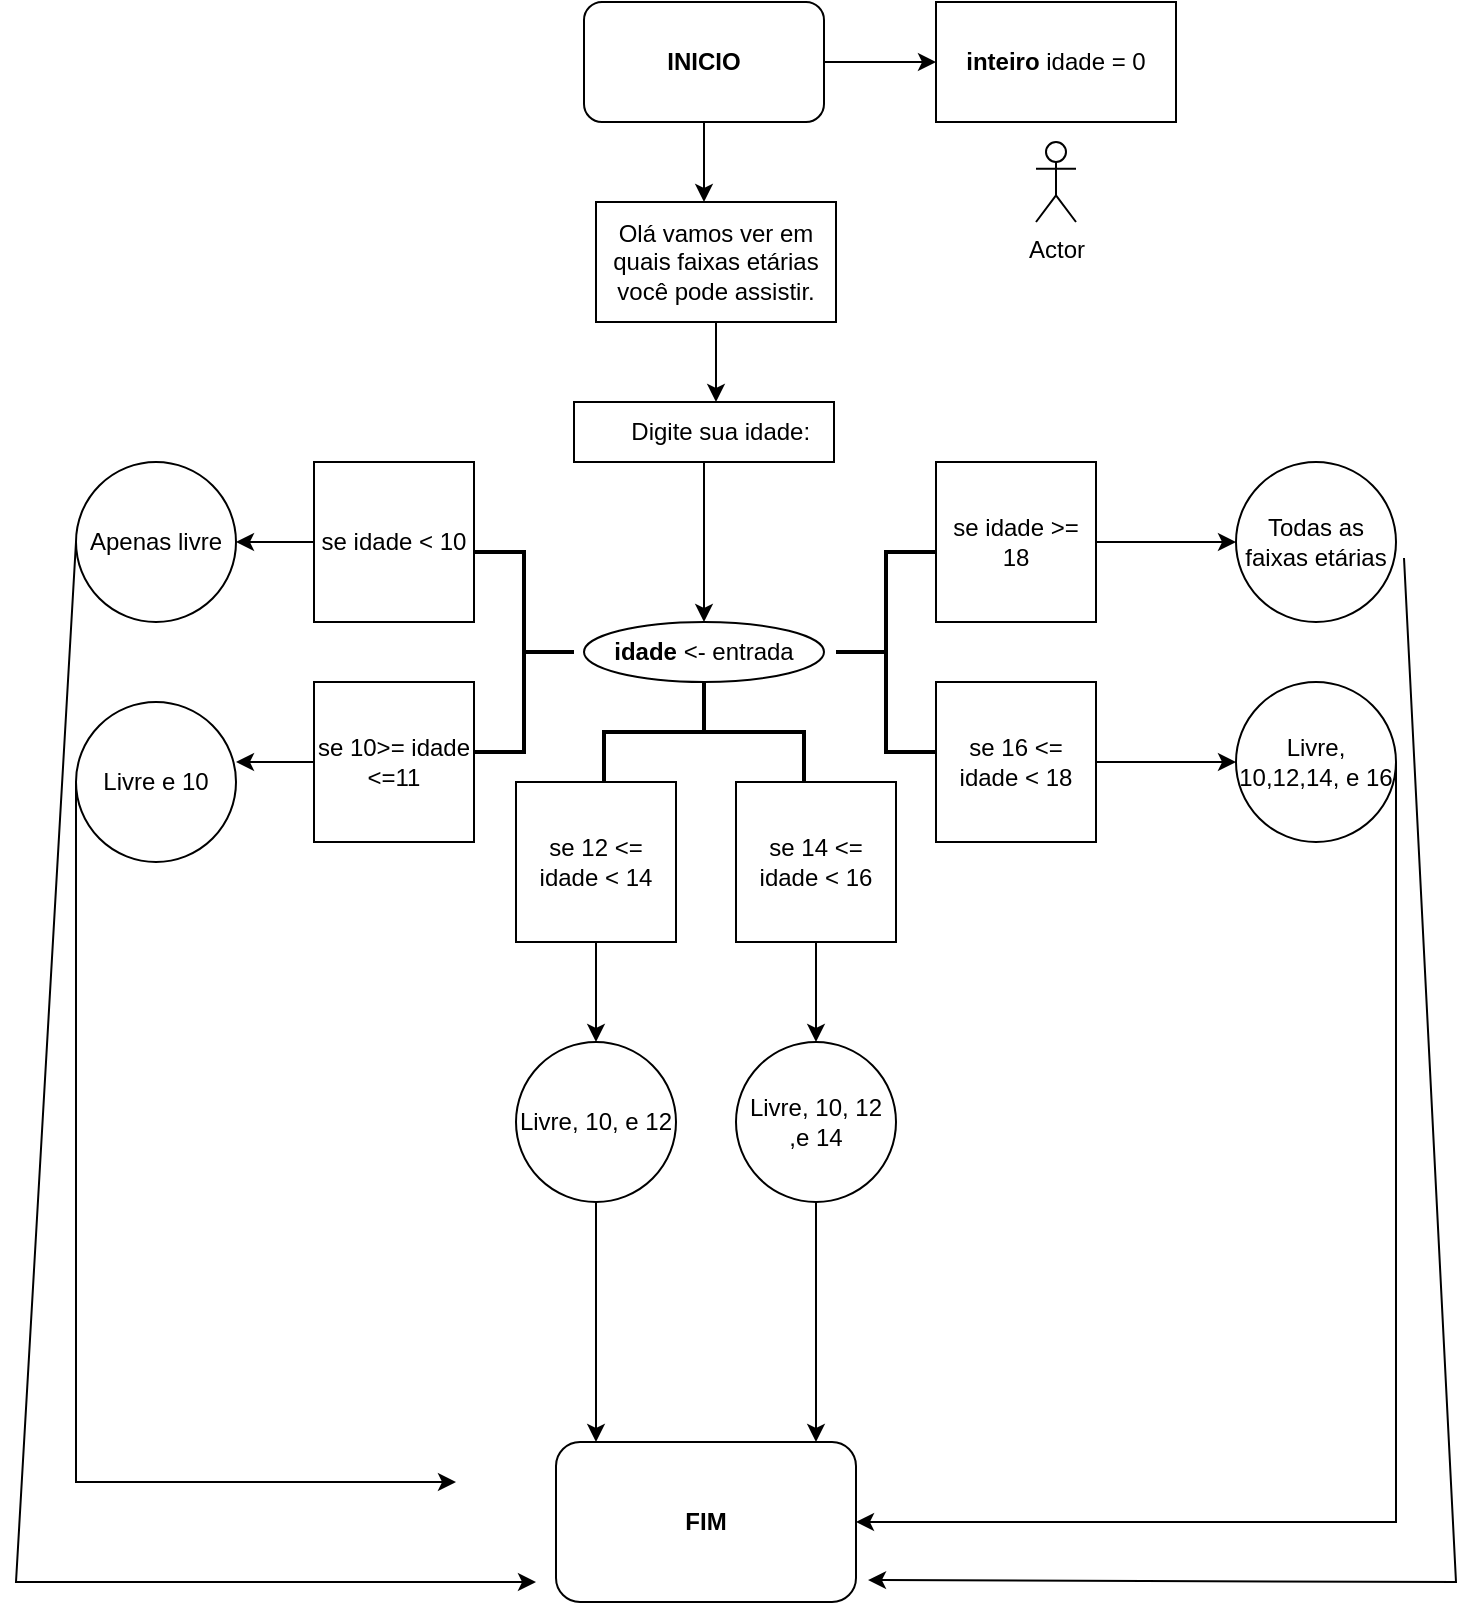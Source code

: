<mxfile version="24.4.4" type="github">
  <diagram name="Página-1" id="FyCHS7iVshFQ3Jjo8vUH">
    <mxGraphModel dx="880" dy="468" grid="1" gridSize="10" guides="1" tooltips="1" connect="1" arrows="1" fold="1" page="1" pageScale="1" pageWidth="827" pageHeight="1169" math="0" shadow="0">
      <root>
        <mxCell id="0" />
        <mxCell id="1" parent="0" />
        <mxCell id="JOuNgU4zwRvogm-ovXoS-2" style="edgeStyle=orthogonalEdgeStyle;rounded=0;orthogonalLoop=1;jettySize=auto;html=1;" edge="1" parent="1" source="JOuNgU4zwRvogm-ovXoS-1">
          <mxGeometry relative="1" as="geometry">
            <mxPoint x="414" y="100" as="targetPoint" />
          </mxGeometry>
        </mxCell>
        <mxCell id="JOuNgU4zwRvogm-ovXoS-3" style="edgeStyle=orthogonalEdgeStyle;rounded=0;orthogonalLoop=1;jettySize=auto;html=1;" edge="1" parent="1" source="JOuNgU4zwRvogm-ovXoS-1">
          <mxGeometry relative="1" as="geometry">
            <mxPoint x="530" y="30" as="targetPoint" />
          </mxGeometry>
        </mxCell>
        <mxCell id="JOuNgU4zwRvogm-ovXoS-1" value="&lt;b&gt;INICIO&lt;/b&gt;" style="rounded=1;whiteSpace=wrap;html=1;" vertex="1" parent="1">
          <mxGeometry x="354" width="120" height="60" as="geometry" />
        </mxCell>
        <mxCell id="JOuNgU4zwRvogm-ovXoS-4" value="&lt;b&gt;inteiro &lt;/b&gt;idade = 0" style="rounded=0;whiteSpace=wrap;html=1;" vertex="1" parent="1">
          <mxGeometry x="530" width="120" height="60" as="geometry" />
        </mxCell>
        <mxCell id="JOuNgU4zwRvogm-ovXoS-6" style="edgeStyle=orthogonalEdgeStyle;rounded=0;orthogonalLoop=1;jettySize=auto;html=1;" edge="1" parent="1" source="JOuNgU4zwRvogm-ovXoS-5">
          <mxGeometry relative="1" as="geometry">
            <mxPoint x="420" y="200" as="targetPoint" />
          </mxGeometry>
        </mxCell>
        <mxCell id="JOuNgU4zwRvogm-ovXoS-5" value="Olá vamos ver em quais faixas etárias você pode assistir." style="rounded=0;whiteSpace=wrap;html=1;" vertex="1" parent="1">
          <mxGeometry x="360" y="100" width="120" height="60" as="geometry" />
        </mxCell>
        <mxCell id="JOuNgU4zwRvogm-ovXoS-18" style="edgeStyle=orthogonalEdgeStyle;rounded=0;orthogonalLoop=1;jettySize=auto;html=1;entryX=0.5;entryY=0;entryDx=0;entryDy=0;" edge="1" parent="1" source="JOuNgU4zwRvogm-ovXoS-7" target="JOuNgU4zwRvogm-ovXoS-9">
          <mxGeometry relative="1" as="geometry" />
        </mxCell>
        <mxCell id="JOuNgU4zwRvogm-ovXoS-7" value="&lt;span style=&quot;white-space: pre;&quot;&gt;&#x9;&lt;/span&gt;Digite sua idade:" style="rounded=0;whiteSpace=wrap;html=1;align=left;" vertex="1" parent="1">
          <mxGeometry x="349" y="200" width="130" height="30" as="geometry" />
        </mxCell>
        <mxCell id="JOuNgU4zwRvogm-ovXoS-9" value="&lt;b&gt;idade &lt;/b&gt;&amp;lt;- entrada" style="ellipse;whiteSpace=wrap;html=1;" vertex="1" parent="1">
          <mxGeometry x="354" y="310" width="120" height="30" as="geometry" />
        </mxCell>
        <mxCell id="JOuNgU4zwRvogm-ovXoS-11" value="" style="ellipse;whiteSpace=wrap;html=1;align=center;aspect=fixed;fillColor=none;strokeColor=none;resizable=0;perimeter=centerPerimeter;rotatable=0;allowArrows=0;points=[];outlineConnect=1;" vertex="1" parent="1">
          <mxGeometry x="400" y="340" width="10" height="10" as="geometry" />
        </mxCell>
        <mxCell id="JOuNgU4zwRvogm-ovXoS-12" value="Actor" style="shape=umlActor;verticalLabelPosition=bottom;verticalAlign=top;html=1;" vertex="1" parent="1">
          <mxGeometry x="580" y="70" width="20" height="40" as="geometry" />
        </mxCell>
        <mxCell id="JOuNgU4zwRvogm-ovXoS-15" value="" style="strokeWidth=2;html=1;shape=mxgraph.flowchart.annotation_2;align=left;labelPosition=right;pointerEvents=1;" vertex="1" parent="1">
          <mxGeometry x="480" y="275" width="50" height="100" as="geometry" />
        </mxCell>
        <mxCell id="JOuNgU4zwRvogm-ovXoS-19" value="" style="strokeWidth=2;html=1;shape=mxgraph.flowchart.annotation_2;align=left;labelPosition=right;pointerEvents=1;direction=south;" vertex="1" parent="1">
          <mxGeometry x="364" y="340" width="100" height="50" as="geometry" />
        </mxCell>
        <mxCell id="JOuNgU4zwRvogm-ovXoS-20" value="" style="strokeWidth=2;html=1;shape=mxgraph.flowchart.annotation_2;align=left;labelPosition=right;pointerEvents=1;direction=west;" vertex="1" parent="1">
          <mxGeometry x="299" y="275" width="50" height="100" as="geometry" />
        </mxCell>
        <mxCell id="JOuNgU4zwRvogm-ovXoS-38" style="edgeStyle=orthogonalEdgeStyle;rounded=0;orthogonalLoop=1;jettySize=auto;html=1;" edge="1" parent="1" source="JOuNgU4zwRvogm-ovXoS-32">
          <mxGeometry relative="1" as="geometry">
            <mxPoint x="180" y="270" as="targetPoint" />
          </mxGeometry>
        </mxCell>
        <mxCell id="JOuNgU4zwRvogm-ovXoS-32" value="se idade &amp;lt; 10" style="whiteSpace=wrap;html=1;aspect=fixed;" vertex="1" parent="1">
          <mxGeometry x="219" y="230" width="80" height="80" as="geometry" />
        </mxCell>
        <mxCell id="JOuNgU4zwRvogm-ovXoS-40" style="edgeStyle=orthogonalEdgeStyle;rounded=0;orthogonalLoop=1;jettySize=auto;html=1;" edge="1" parent="1" source="JOuNgU4zwRvogm-ovXoS-33">
          <mxGeometry relative="1" as="geometry">
            <mxPoint x="180" y="380" as="targetPoint" />
          </mxGeometry>
        </mxCell>
        <mxCell id="JOuNgU4zwRvogm-ovXoS-33" value="se 10&amp;gt;= idade &amp;lt;=11" style="whiteSpace=wrap;html=1;aspect=fixed;" vertex="1" parent="1">
          <mxGeometry x="219" y="340" width="80" height="80" as="geometry" />
        </mxCell>
        <mxCell id="JOuNgU4zwRvogm-ovXoS-42" style="edgeStyle=orthogonalEdgeStyle;rounded=0;orthogonalLoop=1;jettySize=auto;html=1;" edge="1" parent="1" source="JOuNgU4zwRvogm-ovXoS-34">
          <mxGeometry relative="1" as="geometry">
            <mxPoint x="360" y="520" as="targetPoint" />
          </mxGeometry>
        </mxCell>
        <mxCell id="JOuNgU4zwRvogm-ovXoS-34" value="se 12 &amp;lt;= idade &amp;lt; 14" style="whiteSpace=wrap;html=1;aspect=fixed;" vertex="1" parent="1">
          <mxGeometry x="320" y="390" width="80" height="80" as="geometry" />
        </mxCell>
        <mxCell id="JOuNgU4zwRvogm-ovXoS-43" style="edgeStyle=orthogonalEdgeStyle;rounded=0;orthogonalLoop=1;jettySize=auto;html=1;" edge="1" parent="1" source="JOuNgU4zwRvogm-ovXoS-35">
          <mxGeometry relative="1" as="geometry">
            <mxPoint x="470" y="520" as="targetPoint" />
          </mxGeometry>
        </mxCell>
        <mxCell id="JOuNgU4zwRvogm-ovXoS-35" value="se 14 &amp;lt;= idade &amp;lt; 16" style="whiteSpace=wrap;html=1;aspect=fixed;" vertex="1" parent="1">
          <mxGeometry x="430" y="390" width="80" height="80" as="geometry" />
        </mxCell>
        <mxCell id="JOuNgU4zwRvogm-ovXoS-46" style="edgeStyle=orthogonalEdgeStyle;rounded=0;orthogonalLoop=1;jettySize=auto;html=1;" edge="1" parent="1" source="JOuNgU4zwRvogm-ovXoS-36">
          <mxGeometry relative="1" as="geometry">
            <mxPoint x="680" y="380" as="targetPoint" />
          </mxGeometry>
        </mxCell>
        <mxCell id="JOuNgU4zwRvogm-ovXoS-36" value="se 16 &amp;lt;= idade &amp;lt; 18" style="whiteSpace=wrap;html=1;aspect=fixed;" vertex="1" parent="1">
          <mxGeometry x="530" y="340" width="80" height="80" as="geometry" />
        </mxCell>
        <mxCell id="JOuNgU4zwRvogm-ovXoS-47" style="edgeStyle=orthogonalEdgeStyle;rounded=0;orthogonalLoop=1;jettySize=auto;html=1;" edge="1" parent="1" source="JOuNgU4zwRvogm-ovXoS-37">
          <mxGeometry relative="1" as="geometry">
            <mxPoint x="680" y="270" as="targetPoint" />
          </mxGeometry>
        </mxCell>
        <mxCell id="JOuNgU4zwRvogm-ovXoS-37" value="se idade &amp;gt;= 18" style="whiteSpace=wrap;html=1;aspect=fixed;" vertex="1" parent="1">
          <mxGeometry x="530" y="230" width="80" height="80" as="geometry" />
        </mxCell>
        <mxCell id="JOuNgU4zwRvogm-ovXoS-39" value="Apenas livre" style="ellipse;whiteSpace=wrap;html=1;aspect=fixed;" vertex="1" parent="1">
          <mxGeometry x="100" y="230" width="80" height="80" as="geometry" />
        </mxCell>
        <mxCell id="JOuNgU4zwRvogm-ovXoS-41" value="Livre e 10" style="ellipse;whiteSpace=wrap;html=1;aspect=fixed;" vertex="1" parent="1">
          <mxGeometry x="100" y="350" width="80" height="80" as="geometry" />
        </mxCell>
        <mxCell id="JOuNgU4zwRvogm-ovXoS-44" value="Livre, 10, e 12" style="ellipse;whiteSpace=wrap;html=1;aspect=fixed;" vertex="1" parent="1">
          <mxGeometry x="320" y="520" width="80" height="80" as="geometry" />
        </mxCell>
        <mxCell id="JOuNgU4zwRvogm-ovXoS-45" value="Livre, 10, 12 ,e 14" style="ellipse;whiteSpace=wrap;html=1;aspect=fixed;" vertex="1" parent="1">
          <mxGeometry x="430" y="520" width="80" height="80" as="geometry" />
        </mxCell>
        <mxCell id="JOuNgU4zwRvogm-ovXoS-48" value="Todas as faixas etárias" style="ellipse;whiteSpace=wrap;html=1;aspect=fixed;" vertex="1" parent="1">
          <mxGeometry x="680" y="230" width="80" height="80" as="geometry" />
        </mxCell>
        <mxCell id="JOuNgU4zwRvogm-ovXoS-49" value="Livre, 10,12,14, e 16" style="ellipse;whiteSpace=wrap;html=1;aspect=fixed;" vertex="1" parent="1">
          <mxGeometry x="680" y="340" width="80" height="80" as="geometry" />
        </mxCell>
        <mxCell id="JOuNgU4zwRvogm-ovXoS-50" value="" style="endArrow=classic;html=1;rounded=0;exitX=0;exitY=0.5;exitDx=0;exitDy=0;" edge="1" parent="1" source="JOuNgU4zwRvogm-ovXoS-39">
          <mxGeometry width="50" height="50" relative="1" as="geometry">
            <mxPoint x="390" y="470" as="sourcePoint" />
            <mxPoint x="330" y="790" as="targetPoint" />
            <Array as="points">
              <mxPoint x="70" y="790" />
            </Array>
          </mxGeometry>
        </mxCell>
        <mxCell id="JOuNgU4zwRvogm-ovXoS-51" value="" style="endArrow=classic;html=1;rounded=0;exitX=0;exitY=0.5;exitDx=0;exitDy=0;" edge="1" parent="1" source="JOuNgU4zwRvogm-ovXoS-41">
          <mxGeometry width="50" height="50" relative="1" as="geometry">
            <mxPoint x="390" y="610" as="sourcePoint" />
            <mxPoint x="290" y="740" as="targetPoint" />
            <Array as="points">
              <mxPoint x="100" y="740" />
            </Array>
          </mxGeometry>
        </mxCell>
        <mxCell id="JOuNgU4zwRvogm-ovXoS-52" value="" style="endArrow=classic;html=1;rounded=0;exitX=0.5;exitY=1;exitDx=0;exitDy=0;" edge="1" parent="1" source="JOuNgU4zwRvogm-ovXoS-44">
          <mxGeometry width="50" height="50" relative="1" as="geometry">
            <mxPoint x="390" y="610" as="sourcePoint" />
            <mxPoint x="360" y="720" as="targetPoint" />
          </mxGeometry>
        </mxCell>
        <mxCell id="JOuNgU4zwRvogm-ovXoS-53" value="" style="endArrow=classic;html=1;rounded=0;exitX=0.5;exitY=1;exitDx=0;exitDy=0;" edge="1" parent="1" source="JOuNgU4zwRvogm-ovXoS-45">
          <mxGeometry width="50" height="50" relative="1" as="geometry">
            <mxPoint x="390" y="610" as="sourcePoint" />
            <mxPoint x="470" y="720" as="targetPoint" />
          </mxGeometry>
        </mxCell>
        <mxCell id="JOuNgU4zwRvogm-ovXoS-54" value="" style="endArrow=classic;html=1;rounded=0;exitX=1.05;exitY=0.6;exitDx=0;exitDy=0;exitPerimeter=0;entryX=1.04;entryY=0.863;entryDx=0;entryDy=0;entryPerimeter=0;" edge="1" parent="1" source="JOuNgU4zwRvogm-ovXoS-48" target="JOuNgU4zwRvogm-ovXoS-57">
          <mxGeometry width="50" height="50" relative="1" as="geometry">
            <mxPoint x="390" y="610" as="sourcePoint" />
            <mxPoint x="480" y="780" as="targetPoint" />
            <Array as="points">
              <mxPoint x="790" y="790" />
            </Array>
          </mxGeometry>
        </mxCell>
        <mxCell id="JOuNgU4zwRvogm-ovXoS-55" value="" style="endArrow=classic;html=1;rounded=0;exitX=1;exitY=0.5;exitDx=0;exitDy=0;entryX=1;entryY=0.5;entryDx=0;entryDy=0;" edge="1" parent="1" source="JOuNgU4zwRvogm-ovXoS-49" target="JOuNgU4zwRvogm-ovXoS-57">
          <mxGeometry width="50" height="50" relative="1" as="geometry">
            <mxPoint x="390" y="380" as="sourcePoint" />
            <mxPoint x="480" y="760" as="targetPoint" />
            <Array as="points">
              <mxPoint x="760" y="760" />
            </Array>
          </mxGeometry>
        </mxCell>
        <mxCell id="JOuNgU4zwRvogm-ovXoS-57" value="&lt;b&gt;FIM&lt;/b&gt;" style="rounded=1;whiteSpace=wrap;html=1;" vertex="1" parent="1">
          <mxGeometry x="340" y="720" width="150" height="80" as="geometry" />
        </mxCell>
      </root>
    </mxGraphModel>
  </diagram>
</mxfile>
